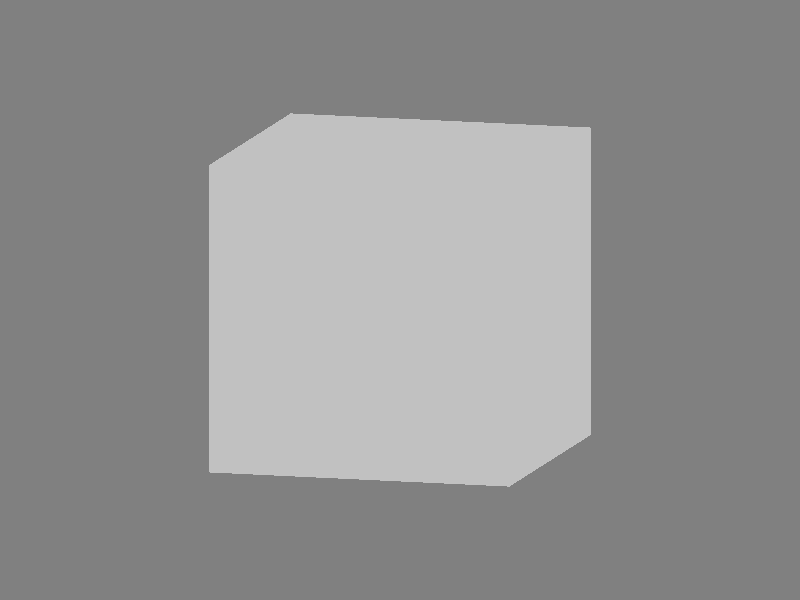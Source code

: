 #include "colors.inc"
#include "shapes.inc"
#include "textures.inc"
#include "glass.inc"

global_settings {
    assumed_gamma 2.2
    max_trace_level 5

    photons {
        count 20000
    }
}

#declare LIGHT_FADING_DIST = 20.0;

background { Gray50 }

light_source {
    < 50,  0, 0> color Gray60
    fade_distance LIGHT_FADING_DIST fade_power 2

    photons {
        reflection off
        refraction on
    }
}

light_source {
    < 40, 20, 20> color Gray60
    fade_distance LIGHT_FADING_DIST fade_power 2

    photons {
        reflection off
        refraction on
    }
}

light_source {
    < 40, -20, 20> color Gray60
    fade_distance LIGHT_FADING_DIST fade_power 2

    photons {
        reflection off
        refraction on
    }
}

light_source {
    < 0, 0, -40> color Gray80
    fade_distance LIGHT_FADING_DIST fade_power 2

    photons {
        reflection off
        refraction on
    }
}

plane {
    y, -30
    pigment { color Gray50 }
    finish { reflection 0.35}
}

//Place the camera
camera {
  orthographic
  sky <0,0,1>
  direction <-1,0,0>   //Don't change this  
  location  <6,2,1.5>  //Change this to move the camera to a different point
  look_at   <0.5,0.5,0.5>    //Change this to aim the camera at a different point
  right <-4/3,0,0>     //Don't change this
  angle 25
}

//Create a box that extends between the 2 specified points

#declare mycube = box {
  <0,0,0>  // one corner position <X1 Y1 Z1>
  <1,1,1>  // other corner position <X2 Y2 Z2>
  
	matrix< 1 , 0, 0,
			  0 , 1, 0,
			  0, 0.0, 1,
			  0 , 0, 0 >

	texture {

		pigment { Gray filter .98 }

		finish {
			phong 1 phong_size 0
			reflection 0.0
		}
	}

	interior {
		ior 1.0
		fade_color Gray
		fade_distance 10
		fade_power 1001
	}		

}

object { 	
	mycube 
}
sphere {
	 	 <0.391340149877,0.512469178436,0.582665288822>,0.05 texture {pigment { color Black } finish { phong 0.8 }} 
	 } 
 
sphere {
	 	 <0.158365036018,0.553321531678,0.339362815814>,0.05 texture {pigment { color Black } finish { phong 0.8 }} 
	 } 
 
sphere {
	 	 <0.867996710197,0.246269543295,0.368249152446>,0.05 texture {pigment { color Black } finish { phong 0.8 }} 
	 } 
 
sphere {
	 	 <0.403326769657,0.826927119954,0.117343650963>,0.05 texture {pigment { color Black } finish { phong 0.8 }} 
	 } 
 
sphere {
	 	 <0.310202474113,0.102578589831,0.240827226579>,0.05 texture {pigment { color Black } finish { phong 0.8 }} 
	 } 
 
sphere {
	 	 <0.819743902891,0.297299314955,0.517380587588>,0.05 texture {pigment { color Black } finish { phong 0.8 }} 
	 } 
 
sphere {
	 	 <0.516831313265,0.89202698672,0.50076471031>,0.05 texture {pigment { color Black } finish { phong 0.8 }} 
	 } 
 
sphere {
	 	 <0.642976705629,0.464057393373,0.862079807269>,0.05 texture {pigment { color Black } finish { phong 0.8 }} 
	 } 
 
sphere {
	 	 <0.156762451263,0.129923456964,0.750130299147>,0.05 texture {pigment { color Black } finish { phong 0.8 }} 
	 } 
 
sphere {
	 	 <0.124515475705,0.319464031796,0.476040401696>,0.05 texture {pigment { color Black } finish { phong 0.8 }} 
	 } 
 
sphere {
	 	 <0.150432761179,0.679514255487,0.653719972685>,0.05 texture {pigment { color Black } finish { phong 0.8 }} 
	 } 
 
sphere {
	 	 <0.44896879902,0.565225823465,0.727019540617>,0.05 texture {pigment { color Black } finish { phong 0.8 }} 
	 } 
 
sphere {
	 	 <0.633754559011,0.299154844633,0.732980565154>,0.05 texture {pigment { color Black } finish { phong 0.8 }} 
	 } 
 
sphere {
	 	 <0.602026619464,0.516908803961,0.414498349994>,0.05 texture {pigment { color Black } finish { phong 0.8 }} 
	 } 
 
sphere {
	 	 <0.205740053904,0.349183194488,0.213234071709>,0.05 texture {pigment { color Black } finish { phong 0.8 }} 
	 } 
 
sphere {
	 	 <0.905904217601,0.372030239746,0.501660296255>,0.05 texture {pigment { color Black } finish { phong 0.8 }} 
	 } 
 
sphere {
	 	 <0.559006701718,0.178007261785,0.697482897433>,0.05 texture {pigment { color Black } finish { phong 0.8 }} 
	 } 
 
sphere {
	 	 <0.269547680916,0.498289227448,0.164763066597>,0.05 texture {pigment { color Black } finish { phong 0.8 }} 
	 } 
 
sphere {
	 	 <0.758989831334,0.242883941152,0.526544798236>,0.05 texture {pigment { color Black } finish { phong 0.8 }} 
	 } 
 
sphere {
	 	 <0.555988906139,0.10252250528,0.551969406827>,0.05 texture {pigment { color Black } finish { phong 0.8 }} 
	 } 
 
sphere {
	 	 <0.586835462491,0.559194852972,0.480476143071>,0.05 texture {pigment { color Black } finish { phong 0.8 }} 
	 } 
 
sphere {
	 	 <0.232770648564,0.148795980677,0.842334754046>,0.05 texture {pigment { color Black } finish { phong 0.8 }} 
	 } 
 
sphere {
	 	 <0.448984316453,0.201162953868,0.189457578352>,0.05 texture {pigment { color Black } finish { phong 0.8 }} 
	 } 
 
sphere {
	 	 <0.127661404098,0.18242345598,0.816463626636>,0.05 texture {pigment { color Black } finish { phong 0.8 }} 
	 } 
 
sphere {
	 	 <0.579626294273,0.163503633554,0.653248421685>,0.05 texture {pigment { color Black } finish { phong 0.8 }} 
	 } 
 
sphere {
	 	 <0.316469260147,0.674956734843,0.847932132263>,0.05 texture {pigment { color Black } finish { phong 0.8 }} 
	 } 
 
sphere {
	 	 <0.757068755276,0.344284068572,0.717900200249>,0.05 texture {pigment { color Black } finish { phong 0.8 }} 
	 } 
 
sphere {
	 	 <0.702359265821,0.102962390633,0.190738374979>,0.05 texture {pigment { color Black } finish { phong 0.8 }} 
	 } 
 
sphere {
	 	 <0.145016118237,0.643484824729,0.796848503028>,0.05 texture {pigment { color Black } finish { phong 0.8 }} 
	 } 
 
sphere {
	 	 <0.260936689041,0.198447985959,0.262479706617>,0.05 texture {pigment { color Black } finish { phong 0.8 }} 
	 } 
 
sphere {
	 	 <0.731585473112,0.523419936769,0.400484456411>,0.05 texture {pigment { color Black } finish { phong 0.8 }} 
	 } 
 
sphere {
	 	 <0.514110850249,0.674251338718,0.875795313475>,0.05 texture {pigment { color Black } finish { phong 0.8 }} 
	 } 
 
sphere {
	 	 <0.729789299496,0.505520246108,0.619765258879>,0.05 texture {pigment { color Black } finish { phong 0.8 }} 
	 } 
 
sphere {
	 	 <0.131203815355,0.638449625429,0.436631403601>,0.05 texture {pigment { color Black } finish { phong 0.8 }} 
	 } 
 
sphere {
	 	 <0.870257776271,0.43172600296,0.223344903908>,0.05 texture {pigment { color Black } finish { phong 0.8 }} 
	 } 
 
sphere {
	 	 <0.335082231302,0.165984156406,0.627171965615>,0.05 texture {pigment { color Black } finish { phong 0.8 }} 
	 } 
 
sphere {
	 	 <0.837372074807,0.704119849822,0.709126628068>,0.05 texture {pigment { color Black } finish { phong 0.8 }} 
	 } 
 
sphere {
	 	 <0.135543487593,0.145844890846,0.659735678234>,0.05 texture {pigment { color Black } finish { phong 0.8 }} 
	 } 
 
sphere {
	 	 <0.639322141637,0.533066164416,0.575956046315>,0.05 texture {pigment { color Black } finish { phong 0.8 }} 
	 } 
 
sphere {
	 	 <0.479685951591,0.553362162917,0.336107000473>,0.05 texture {pigment { color Black } finish { phong 0.8 }} 
	 } 
 
sphere {
	 	 <0.538576698475,0.379751225066,0.852301595601>,0.05 texture {pigment { color Black } finish { phong 0.8 }} 
	 } 
 
sphere {
	 	 <0.811363531542,0.887925429137,0.233543049664>,0.05 texture {pigment { color Black } finish { phong 0.8 }} 
	 } 
 
sphere {
	 	 <0.553672973433,0.687632930767,0.420491140853>,0.05 texture {pigment { color Black } finish { phong 0.8 }} 
	 } 
 
sphere {
	 	 <0.60544528758,0.0743739885622,0.65244836681>,0.05 texture {pigment { color Black } finish { phong 0.8 }} 
	 } 
 
sphere {
	 	 <0.651188598023,0.893307436446,0.798528799072>,0.05 texture {pigment { color Black } finish { phong 0.8 }} 
	 } 
 
sphere {
	 	 <0.132448430294,0.842048947702,0.575503155788>,0.05 texture {pigment { color Black } finish { phong 0.8 }} 
	 } 
 
sphere {
	 	 <0.796156925944,0.55294153085,0.500947317411>,0.05 texture {pigment { color Black } finish { phong 0.8 }} 
	 } 
 
sphere {
	 	 <0.825923198268,0.750593498872,0.128484045926>,0.05 texture {pigment { color Black } finish { phong 0.8 }} 
	 } 
 
sphere {
	 	 <0.591394916461,0.554585099873,0.444802173936>,0.05 texture {pigment { color Black } finish { phong 0.8 }} 
	 } 
 
sphere {
	 	 <0.161895716393,0.575846263463,0.676794656657>,0.05 texture {pigment { color Black } finish { phong 0.8 }} 
	 } 
 
sphere {
	 	 <0.298504328958,0.592840575365,0.522140531736>,0.05 texture {pigment { color Black } finish { phong 0.8 }} 
	 } 
 
sphere {
	 	 <0.524209316312,0.592741468539,0.245057913099>,0.05 texture {pigment { color Black } finish { phong 0.8 }} 
	 } 
 
sphere {
	 	 <0.772623575404,0.183537246995,0.267935586762>,0.05 texture {pigment { color Black } finish { phong 0.8 }} 
	 } 
 
sphere {
	 	 <0.857680614974,0.633723650371,0.430477014756>,0.05 texture {pigment { color Black } finish { phong 0.8 }} 
	 } 
 
sphere {
	 	 <0.363989340635,0.886797933904,0.385936410687>,0.05 texture {pigment { color Black } finish { phong 0.8 }} 
	 } 
 
sphere {
	 	 <0.236547390378,0.249958385784,0.879642937308>,0.05 texture {pigment { color Black } finish { phong 0.8 }} 
	 } 
 
sphere {
	 	 <0.479733301692,0.389626902611,0.179498590929>,0.05 texture {pigment { color Black } finish { phong 0.8 }} 
	 } 
 
sphere {
	 	 <0.647658133199,0.649875272236,0.526987833>,0.05 texture {pigment { color Black } finish { phong 0.8 }} 
	 } 
 
sphere {
	 	 <0.457335728457,0.685131236463,0.716779300034>,0.05 texture {pigment { color Black } finish { phong 0.8 }} 
	 } 
 
sphere {
	 	 <0.391045439849,0.327192039145,0.604436499482>,0.05 texture {pigment { color Black } finish { phong 0.8 }} 
	 } 
 

